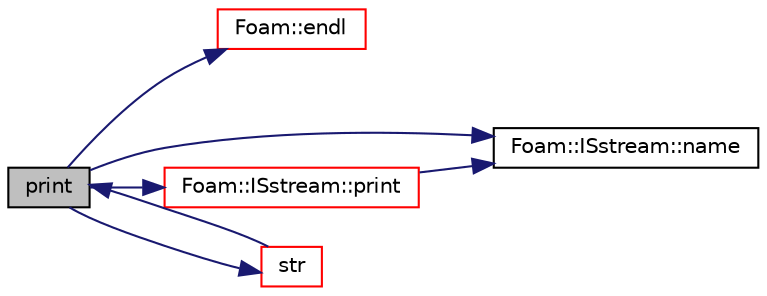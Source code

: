 digraph "print"
{
  bgcolor="transparent";
  edge [fontname="Helvetica",fontsize="10",labelfontname="Helvetica",labelfontsize="10"];
  node [fontname="Helvetica",fontsize="10",shape=record];
  rankdir="LR";
  Node4867 [label="print",height=0.2,width=0.4,color="black", fillcolor="grey75", style="filled", fontcolor="black"];
  Node4867 -> Node4868 [color="midnightblue",fontsize="10",style="solid",fontname="Helvetica"];
  Node4868 [label="Foam::endl",height=0.2,width=0.4,color="red",URL="$a21851.html#a2db8fe02a0d3909e9351bb4275b23ce4",tooltip="Add newline and flush stream. "];
  Node4867 -> Node4870 [color="midnightblue",fontsize="10",style="solid",fontname="Helvetica"];
  Node4870 [label="Foam::ISstream::name",height=0.2,width=0.4,color="black",URL="$a27393.html#a41b2d01e5fd6e1bc71a895d8b8a86308",tooltip="Return the name of the stream. "];
  Node4867 -> Node4871 [color="midnightblue",fontsize="10",style="solid",fontname="Helvetica"];
  Node4871 [label="Foam::ISstream::print",height=0.2,width=0.4,color="red",URL="$a27393.html#aa61247f481294e0822e293753513bd29",tooltip="Print description of IOstream to Ostream. "];
  Node4871 -> Node4870 [color="midnightblue",fontsize="10",style="solid",fontname="Helvetica"];
  Node4867 -> Node4880 [color="midnightblue",fontsize="10",style="solid",fontname="Helvetica"];
  Node4880 [label="str",height=0.2,width=0.4,color="red",URL="$a27405.html#ae403f14d61d9789a749ee28fc10a50a9",tooltip="Return the string. "];
  Node4880 -> Node4867 [color="midnightblue",fontsize="10",style="solid",fontname="Helvetica"];
}

